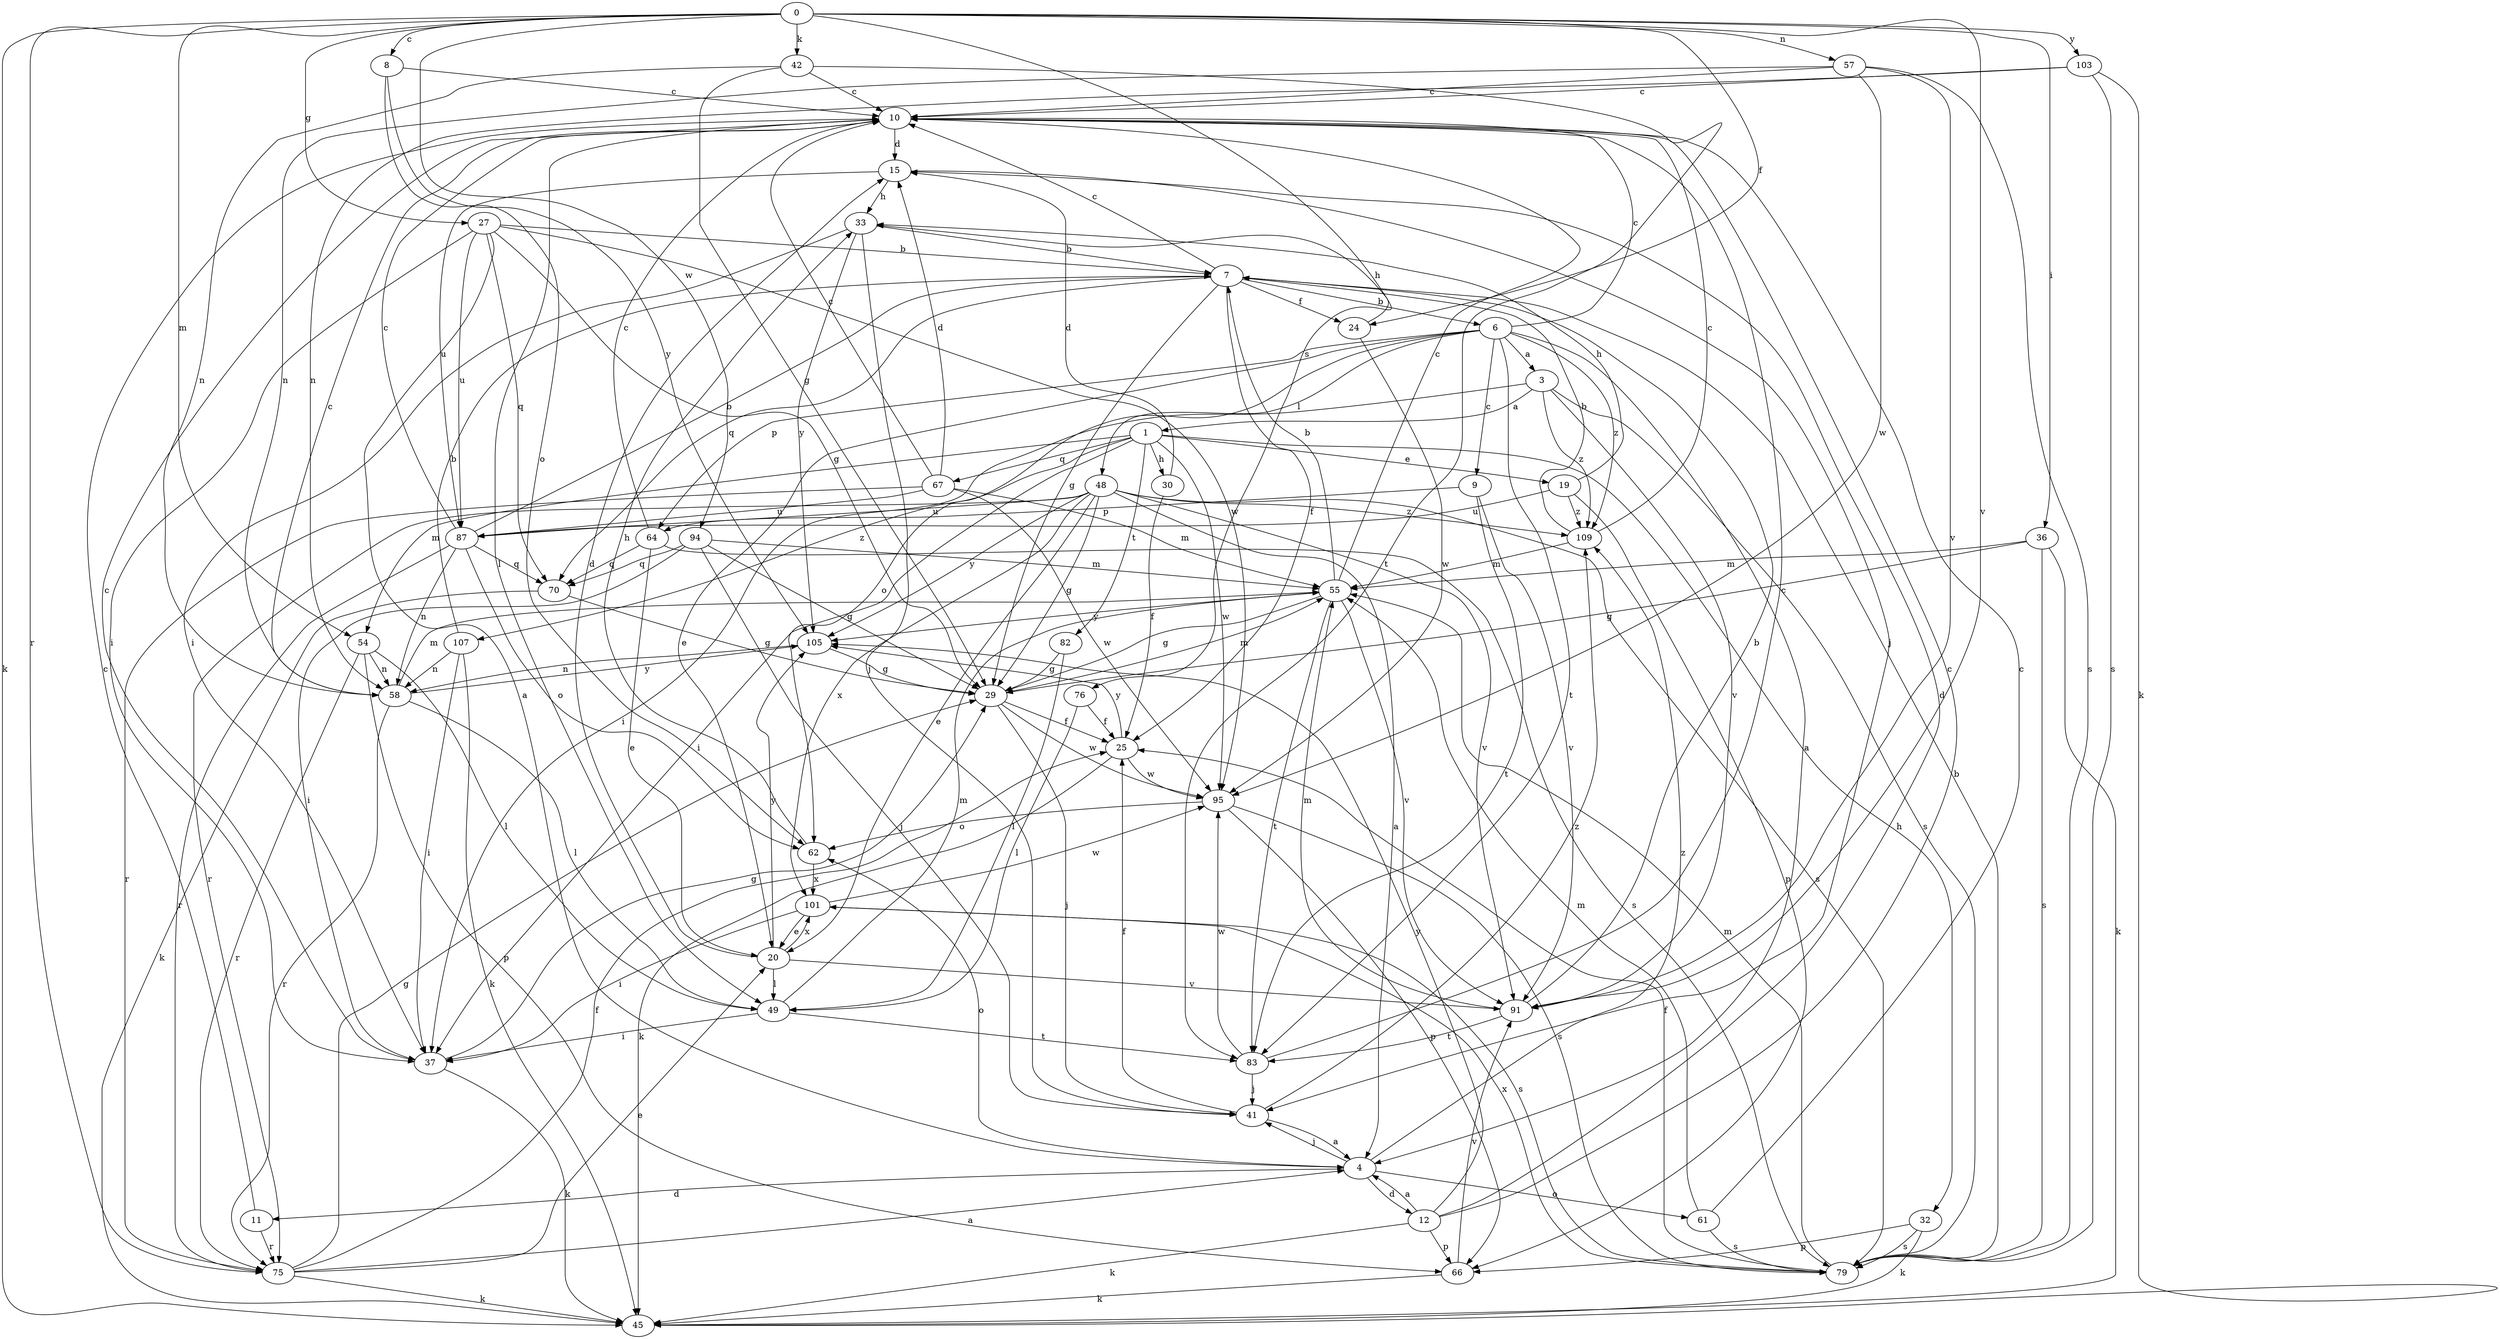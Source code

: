 strict digraph  {
0;
1;
3;
4;
6;
7;
8;
9;
10;
11;
12;
15;
19;
20;
24;
25;
27;
29;
30;
32;
33;
36;
37;
41;
42;
45;
48;
49;
54;
55;
57;
58;
61;
62;
64;
66;
67;
70;
75;
76;
79;
82;
83;
87;
91;
94;
95;
101;
103;
105;
107;
109;
0 -> 8  [label=c];
0 -> 24  [label=f];
0 -> 27  [label=g];
0 -> 36  [label=i];
0 -> 42  [label=k];
0 -> 45  [label=k];
0 -> 54  [label=m];
0 -> 57  [label=n];
0 -> 75  [label=r];
0 -> 76  [label=s];
0 -> 91  [label=v];
0 -> 94  [label=w];
0 -> 103  [label=y];
1 -> 19  [label=e];
1 -> 30  [label=h];
1 -> 32  [label=h];
1 -> 37  [label=i];
1 -> 54  [label=m];
1 -> 67  [label=q];
1 -> 82  [label=t];
1 -> 95  [label=w];
1 -> 107  [label=z];
3 -> 1  [label=a];
3 -> 37  [label=i];
3 -> 79  [label=s];
3 -> 91  [label=v];
3 -> 109  [label=z];
4 -> 11  [label=d];
4 -> 12  [label=d];
4 -> 41  [label=j];
4 -> 61  [label=o];
4 -> 62  [label=o];
4 -> 109  [label=z];
6 -> 3  [label=a];
6 -> 4  [label=a];
6 -> 9  [label=c];
6 -> 10  [label=c];
6 -> 20  [label=e];
6 -> 48  [label=l];
6 -> 62  [label=o];
6 -> 64  [label=p];
6 -> 83  [label=t];
6 -> 109  [label=z];
7 -> 6  [label=b];
7 -> 10  [label=c];
7 -> 24  [label=f];
7 -> 25  [label=f];
7 -> 29  [label=g];
7 -> 70  [label=q];
8 -> 10  [label=c];
8 -> 62  [label=o];
8 -> 105  [label=y];
9 -> 64  [label=p];
9 -> 83  [label=t];
9 -> 91  [label=v];
10 -> 15  [label=d];
10 -> 49  [label=l];
11 -> 10  [label=c];
11 -> 75  [label=r];
12 -> 4  [label=a];
12 -> 10  [label=c];
12 -> 15  [label=d];
12 -> 45  [label=k];
12 -> 66  [label=p];
12 -> 105  [label=y];
15 -> 33  [label=h];
15 -> 41  [label=j];
15 -> 87  [label=u];
19 -> 33  [label=h];
19 -> 66  [label=p];
19 -> 87  [label=u];
19 -> 109  [label=z];
20 -> 15  [label=d];
20 -> 49  [label=l];
20 -> 91  [label=v];
20 -> 101  [label=x];
20 -> 105  [label=y];
24 -> 33  [label=h];
24 -> 95  [label=w];
25 -> 45  [label=k];
25 -> 95  [label=w];
25 -> 105  [label=y];
27 -> 4  [label=a];
27 -> 7  [label=b];
27 -> 29  [label=g];
27 -> 37  [label=i];
27 -> 70  [label=q];
27 -> 87  [label=u];
27 -> 95  [label=w];
29 -> 25  [label=f];
29 -> 41  [label=j];
29 -> 55  [label=m];
29 -> 95  [label=w];
30 -> 15  [label=d];
30 -> 25  [label=f];
32 -> 45  [label=k];
32 -> 66  [label=p];
32 -> 79  [label=s];
33 -> 7  [label=b];
33 -> 37  [label=i];
33 -> 41  [label=j];
33 -> 105  [label=y];
36 -> 29  [label=g];
36 -> 45  [label=k];
36 -> 55  [label=m];
36 -> 79  [label=s];
37 -> 10  [label=c];
37 -> 29  [label=g];
37 -> 45  [label=k];
41 -> 4  [label=a];
41 -> 25  [label=f];
41 -> 109  [label=z];
42 -> 10  [label=c];
42 -> 29  [label=g];
42 -> 58  [label=n];
42 -> 83  [label=t];
48 -> 4  [label=a];
48 -> 20  [label=e];
48 -> 29  [label=g];
48 -> 75  [label=r];
48 -> 79  [label=s];
48 -> 87  [label=u];
48 -> 91  [label=v];
48 -> 101  [label=x];
48 -> 105  [label=y];
48 -> 109  [label=z];
49 -> 37  [label=i];
49 -> 55  [label=m];
49 -> 83  [label=t];
54 -> 49  [label=l];
54 -> 58  [label=n];
54 -> 66  [label=p];
54 -> 75  [label=r];
55 -> 7  [label=b];
55 -> 10  [label=c];
55 -> 29  [label=g];
55 -> 83  [label=t];
55 -> 91  [label=v];
55 -> 105  [label=y];
57 -> 10  [label=c];
57 -> 58  [label=n];
57 -> 79  [label=s];
57 -> 91  [label=v];
57 -> 95  [label=w];
58 -> 10  [label=c];
58 -> 49  [label=l];
58 -> 55  [label=m];
58 -> 75  [label=r];
58 -> 105  [label=y];
61 -> 10  [label=c];
61 -> 55  [label=m];
61 -> 79  [label=s];
62 -> 33  [label=h];
62 -> 101  [label=x];
64 -> 10  [label=c];
64 -> 20  [label=e];
64 -> 70  [label=q];
64 -> 79  [label=s];
66 -> 45  [label=k];
66 -> 91  [label=v];
67 -> 10  [label=c];
67 -> 15  [label=d];
67 -> 55  [label=m];
67 -> 75  [label=r];
67 -> 87  [label=u];
67 -> 95  [label=w];
70 -> 29  [label=g];
70 -> 45  [label=k];
75 -> 4  [label=a];
75 -> 20  [label=e];
75 -> 25  [label=f];
75 -> 29  [label=g];
75 -> 45  [label=k];
76 -> 25  [label=f];
76 -> 49  [label=l];
79 -> 7  [label=b];
79 -> 25  [label=f];
79 -> 55  [label=m];
79 -> 101  [label=x];
82 -> 29  [label=g];
82 -> 49  [label=l];
83 -> 10  [label=c];
83 -> 41  [label=j];
83 -> 95  [label=w];
87 -> 7  [label=b];
87 -> 10  [label=c];
87 -> 58  [label=n];
87 -> 62  [label=o];
87 -> 70  [label=q];
87 -> 75  [label=r];
91 -> 7  [label=b];
91 -> 55  [label=m];
91 -> 83  [label=t];
94 -> 29  [label=g];
94 -> 37  [label=i];
94 -> 41  [label=j];
94 -> 55  [label=m];
94 -> 70  [label=q];
95 -> 62  [label=o];
95 -> 66  [label=p];
95 -> 79  [label=s];
101 -> 20  [label=e];
101 -> 37  [label=i];
101 -> 79  [label=s];
101 -> 95  [label=w];
103 -> 10  [label=c];
103 -> 45  [label=k];
103 -> 58  [label=n];
103 -> 79  [label=s];
105 -> 29  [label=g];
105 -> 58  [label=n];
107 -> 7  [label=b];
107 -> 37  [label=i];
107 -> 45  [label=k];
107 -> 58  [label=n];
109 -> 7  [label=b];
109 -> 10  [label=c];
109 -> 55  [label=m];
}

